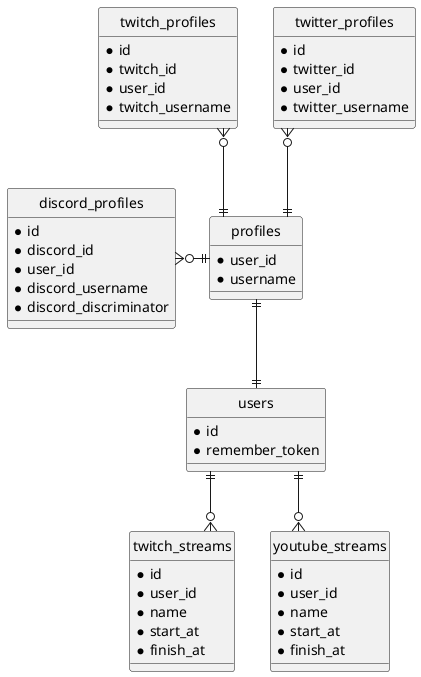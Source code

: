 @startuml er_diagram

' hide the spot
hide circle

' avoid problems with angled crows feet
skinparam linetype ortho

entity users {
    * id
    * remember_token
}

entity profiles {
    * user_id
    * username
}
profiles ||--|| users

entity discord_profiles {
    * id
    * discord_id
    * user_id
    * discord_username
    * discord_discriminator
}
discord_profiles }o-|| profiles

entity twitch_profiles {
    * id
    * twitch_id
    * user_id
    * twitch_username
}
twitch_profiles }o--|| profiles

entity twitter_profiles {
    * id
    * twitter_id
    * user_id
    * twitter_username
}
twitter_profiles }o--|| profiles

entity twitch_streams {
    * id
    * user_id
    * name
    * start_at
    * finish_at
}
users ||--o{ twitch_streams

entity youtube_streams {
    * id
    * user_id
    * name
    * start_at
    * finish_at
}
users ||--o{ youtube_streams

@enduml